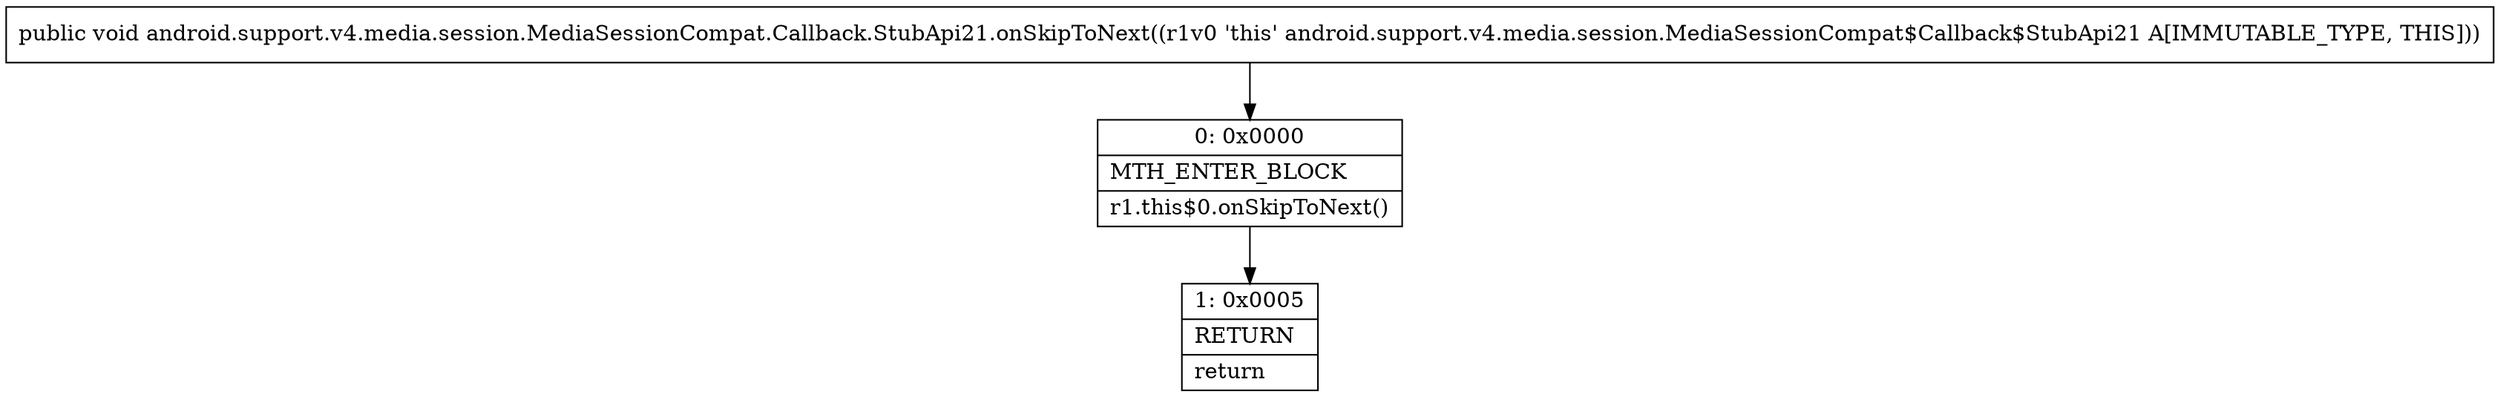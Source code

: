 digraph "CFG forandroid.support.v4.media.session.MediaSessionCompat.Callback.StubApi21.onSkipToNext()V" {
Node_0 [shape=record,label="{0\:\ 0x0000|MTH_ENTER_BLOCK\l|r1.this$0.onSkipToNext()\l}"];
Node_1 [shape=record,label="{1\:\ 0x0005|RETURN\l|return\l}"];
MethodNode[shape=record,label="{public void android.support.v4.media.session.MediaSessionCompat.Callback.StubApi21.onSkipToNext((r1v0 'this' android.support.v4.media.session.MediaSessionCompat$Callback$StubApi21 A[IMMUTABLE_TYPE, THIS])) }"];
MethodNode -> Node_0;
Node_0 -> Node_1;
}

